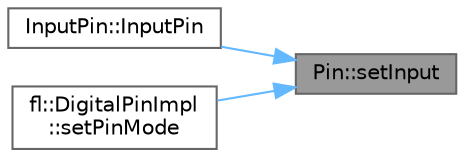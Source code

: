 digraph "Pin::setInput"
{
 // LATEX_PDF_SIZE
  bgcolor="transparent";
  edge [fontname=Helvetica,fontsize=10,labelfontname=Helvetica,labelfontsize=10];
  node [fontname=Helvetica,fontsize=10,shape=box,height=0.2,width=0.4];
  rankdir="RL";
  Node1 [id="Node000001",label="Pin::setInput",height=0.2,width=0.4,color="gray40", fillcolor="grey60", style="filled", fontcolor="black",tooltip="Set the pin mode as INPUT"];
  Node1 -> Node2 [id="edge1_Node000001_Node000002",dir="back",color="steelblue1",style="solid",tooltip=" "];
  Node2 [id="Node000002",label="InputPin::InputPin",height=0.2,width=0.4,color="grey40", fillcolor="white", style="filled",URL="$d8/dd7/class_input_pin.html#acf74eef6677cb410c9f6534f8ec34005",tooltip="Constructor."];
  Node1 -> Node3 [id="edge2_Node000001_Node000003",dir="back",color="steelblue1",style="solid",tooltip=" "];
  Node3 [id="Node000003",label="fl::DigitalPinImpl\l::setPinMode",height=0.2,width=0.4,color="grey40", fillcolor="white", style="filled",URL="$d3/d25/classfl_1_1_digital_pin_impl.html#a52b7c62cb136adbb22283fc1345d6918",tooltip=" "];
}
